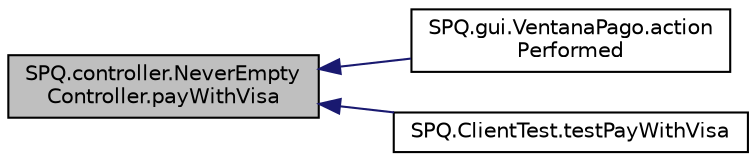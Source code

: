 digraph "SPQ.controller.NeverEmptyController.payWithVisa"
{
  edge [fontname="Helvetica",fontsize="10",labelfontname="Helvetica",labelfontsize="10"];
  node [fontname="Helvetica",fontsize="10",shape=record];
  rankdir="LR";
  Node43 [label="SPQ.controller.NeverEmpty\lController.payWithVisa",height=0.2,width=0.4,color="black", fillcolor="grey75", style="filled", fontcolor="black"];
  Node43 -> Node44 [dir="back",color="midnightblue",fontsize="10",style="solid",fontname="Helvetica"];
  Node44 [label="SPQ.gui.VentanaPago.action\lPerformed",height=0.2,width=0.4,color="black", fillcolor="white", style="filled",URL="$class_s_p_q_1_1gui_1_1_ventana_pago.html#a64947ae1b81ff8e561792d9db382b1f9"];
  Node43 -> Node45 [dir="back",color="midnightblue",fontsize="10",style="solid",fontname="Helvetica"];
  Node45 [label="SPQ.ClientTest.testPayWithVisa",height=0.2,width=0.4,color="black", fillcolor="white", style="filled",URL="$class_s_p_q_1_1_client_test.html#ae6f432ec2c9b37a231883ad94ffb624d"];
}
